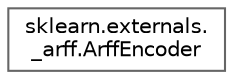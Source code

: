 digraph "Graphical Class Hierarchy"
{
 // LATEX_PDF_SIZE
  bgcolor="transparent";
  edge [fontname=Helvetica,fontsize=10,labelfontname=Helvetica,labelfontsize=10];
  node [fontname=Helvetica,fontsize=10,shape=box,height=0.2,width=0.4];
  rankdir="LR";
  Node0 [id="Node000000",label="sklearn.externals.\l_arff.ArffEncoder",height=0.2,width=0.4,color="grey40", fillcolor="white", style="filled",URL="$d1/d38/classsklearn_1_1externals_1_1__arff_1_1ArffEncoder.html",tooltip=" "];
}
